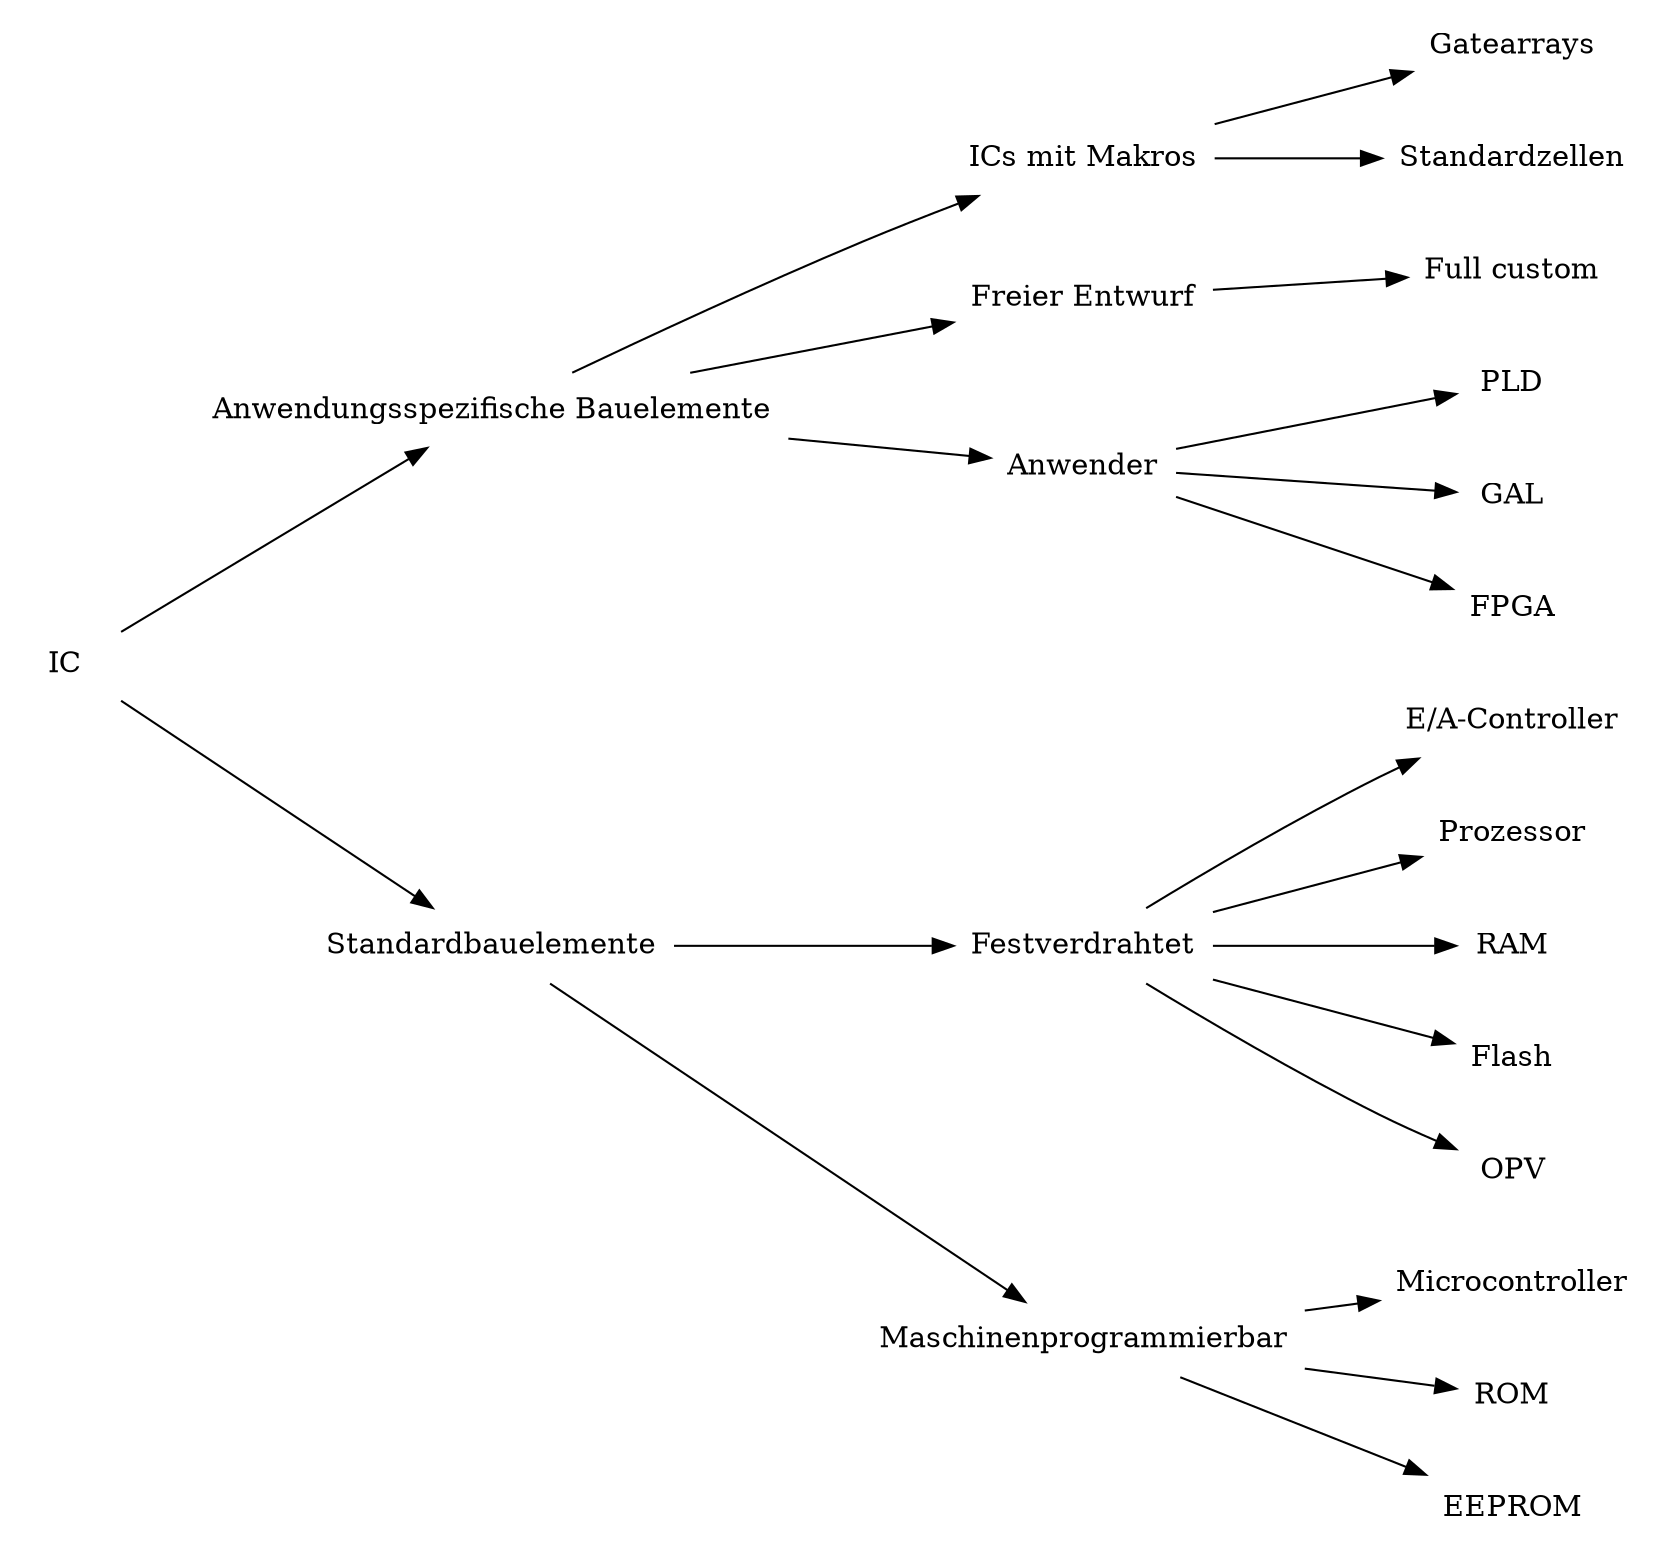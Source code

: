 digraph {
    node [
        shape=plaintext
    ]
    rankdir=LR

    AppSpez [
        label = "Anwendungsspezifische Bauelemente"
    ]

    Makro [
        label = "ICs mit Makros"
    ]

    FreierEntwurf [
        label = "Freier Entwurf"
    ]

    EACtrl [
        label = "E/A-Controller"
    ]

    FullCustom [
        label = "Full custom"
    ]

    IC -> Standardbauelemente
    IC -> AppSpez

    Standardbauelemente -> Festverdrahtet
    Standardbauelemente -> Maschinenprogrammierbar


    AppSpez -> Anwender
    AppSpez -> Makro
    AppSpez -> FreierEntwurf


    Festverdrahtet->Prozessor
    Festverdrahtet->RAM
    Festverdrahtet->Flash
    Festverdrahtet->EACtrl
    Festverdrahtet->OPV

    Maschinenprogrammierbar -> Microcontroller
    Maschinenprogrammierbar -> ROM
    Maschinenprogrammierbar -> EEPROM

    Anwender -> PLD
    Anwender -> GAL
    Anwender -> FPGA

    Makro -> Gatearrays
    Makro -> Standardzellen


    FreierEntwurf -> FullCustom
}
